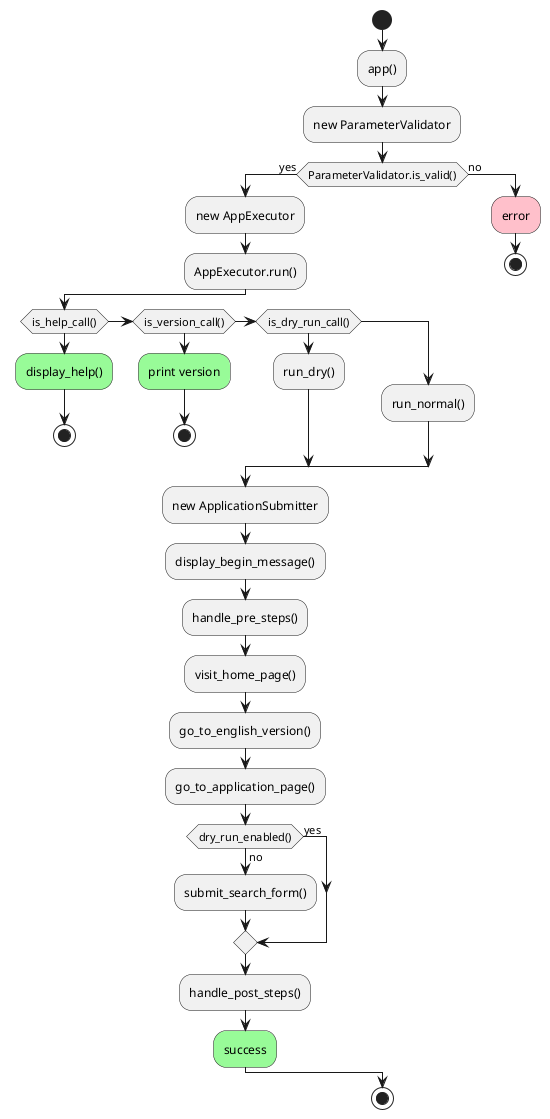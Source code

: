@startuml
'https://plantuml.com/activity-diagram-beta
start
:app();
:new ParameterValidator;
if (ParameterValidator.is_valid()) then (yes)
  :new AppExecutor;
  :AppExecutor.run();
  if (is_help_call())
    #palegreen:display_help();
    stop
  elseif (is_version_call())
    #palegreen:print version;
    stop
  elseif (is_dry_run_call())
    :run_dry();
  else
    :run_normal();
  endif
  :new ApplicationSubmitter;
  :display_begin_message();
  :handle_pre_steps();
  :visit_home_page();
  :go_to_english_version();
  :go_to_application_page();
  if (dry_run_enabled()) then (yes)
  else (no)
    :submit_search_form();
  endif
  :handle_post_steps();
  #palegreen:success;
else (no)
  #pink:error;
  stop
endif
stop
@enduml
